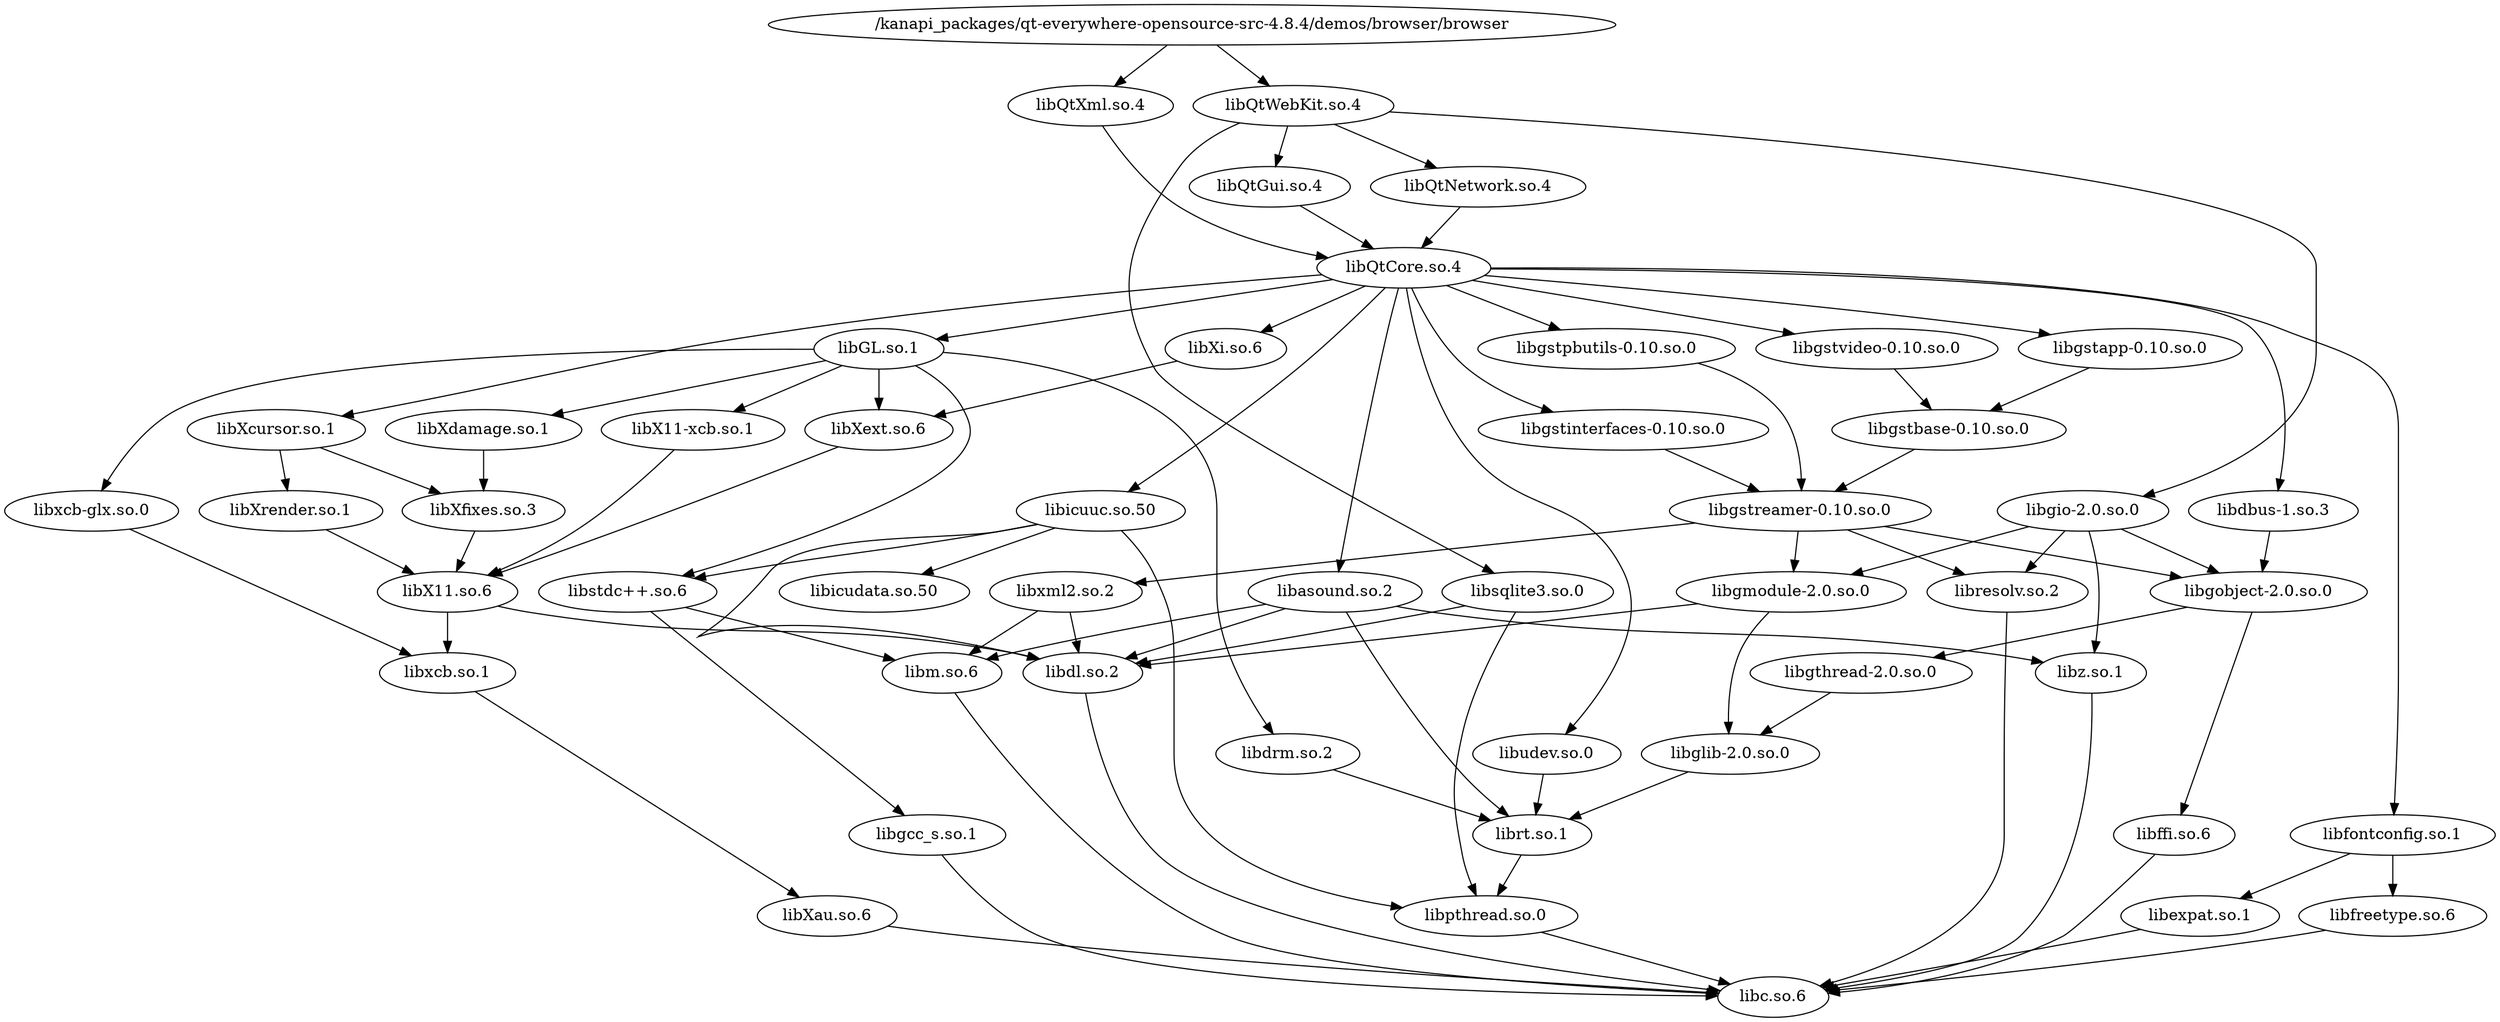digraph G {
	graph [layout=dot];
	_kanapi_packages_qt_everywhere_opensource_src_4_8_4_demos_browser_browser	 [label="/kanapi_packages/qt-everywhere-opensource-src-4.8.4/demos/browser/browser"];
	libQtWebKit_so_4	 [label="libQtWebKit.so.4"];
	_kanapi_packages_qt_everywhere_opensource_src_4_8_4_demos_browser_browser -> libQtWebKit_so_4;
	libQtXml_so_4	 [label="libQtXml.so.4"];
	_kanapi_packages_qt_everywhere_opensource_src_4_8_4_demos_browser_browser -> libQtXml_so_4;
	libsqlite3_so_0	 [label="libsqlite3.so.0"];
	libQtWebKit_so_4 -> libsqlite3_so_0;
	libQtGui_so_4	 [label="libQtGui.so.4"];
	libQtWebKit_so_4 -> libQtGui_so_4;
	libQtNetwork_so_4	 [label="libQtNetwork.so.4"];
	libQtWebKit_so_4 -> libQtNetwork_so_4;
	libgio_2_0_so_0	 [label="libgio-2.0.so.0"];
	libQtWebKit_so_4 -> libgio_2_0_so_0;
	libQtCore_so_4	 [label="libQtCore.so.4"];
	libQtNetwork_so_4 -> libQtCore_so_4;
	libQtXml_so_4 -> libQtCore_so_4;
	libQtGui_so_4 -> libQtCore_so_4;
	libgstinterfaces_0_10_so_0	 [label="libgstinterfaces-0.10.so.0"];
	libQtCore_so_4 -> libgstinterfaces_0_10_so_0;
	libgstpbutils_0_10_so_0	 [label="libgstpbutils-0.10.so.0"];
	libQtCore_so_4 -> libgstpbutils_0_10_so_0;
	libgstvideo_0_10_so_0	 [label="libgstvideo-0.10.so.0"];
	libQtCore_so_4 -> libgstvideo_0_10_so_0;
	libgstapp_0_10_so_0	 [label="libgstapp-0.10.so.0"];
	libQtCore_so_4 -> libgstapp_0_10_so_0;
	libGL_so_1	 [label="libGL.so.1"];
	libQtCore_so_4 -> libGL_so_1;
	libasound_so_2	 [label="libasound.so.2"];
	libQtCore_so_4 -> libasound_so_2;
	libicuuc_so_50	 [label="libicuuc.so.50"];
	libQtCore_so_4 -> libicuuc_so_50;
	libudev_so_0	 [label="libudev.so.0"];
	libQtCore_so_4 -> libudev_so_0;
	libfontconfig_so_1	 [label="libfontconfig.so.1"];
	libQtCore_so_4 -> libfontconfig_so_1;
	libdbus_1_so_3	 [label="libdbus-1.so.3"];
	libQtCore_so_4 -> libdbus_1_so_3;
	libXi_so_6	 [label="libXi.so.6"];
	libQtCore_so_4 -> libXi_so_6;
	libXcursor_so_1	 [label="libXcursor.so.1"];
	libQtCore_so_4 -> libXcursor_so_1;
	libgstreamer_0_10_so_0	 [label="libgstreamer-0.10.so.0"];
	libresolv_so_2	 [label="libresolv.so.2"];
	libgstreamer_0_10_so_0 -> libresolv_so_2;
	libgobject_2_0_so_0	 [label="libgobject-2.0.so.0"];
	libgstreamer_0_10_so_0 -> libgobject_2_0_so_0;
	libgmodule_2_0_so_0	 [label="libgmodule-2.0.so.0"];
	libgstreamer_0_10_so_0 -> libgmodule_2_0_so_0;
	libxml2_so_2	 [label="libxml2.so.2"];
	libgstreamer_0_10_so_0 -> libxml2_so_2;
	libgthread_2_0_so_0	 [label="libgthread-2.0.so.0"];
	libgobject_2_0_so_0 -> libgthread_2_0_so_0;
	libffi_so_6	 [label="libffi.so.6"];
	libgobject_2_0_so_0 -> libffi_so_6;
	libdl_so_2	 [label="libdl.so.2"];
	libgmodule_2_0_so_0 -> libdl_so_2;
	libglib_2_0_so_0	 [label="libglib-2.0.so.0"];
	libgmodule_2_0_so_0 -> libglib_2_0_so_0;
	libgthread_2_0_so_0 -> libglib_2_0_so_0;
	libxml2_so_2 -> libdl_so_2;
	libm_so_6	 [label="libm.so.6"];
	libxml2_so_2 -> libm_so_6;
	librt_so_1	 [label="librt.so.1"];
	libglib_2_0_so_0 -> librt_so_1;
	libc_so_6	 [label="libc.so.6"];
	libdl_so_2 -> libc_so_6;
	libresolv_so_2 -> libc_so_6;
	libgstinterfaces_0_10_so_0 -> libgstreamer_0_10_so_0;
	libgstpbutils_0_10_so_0 -> libgstreamer_0_10_so_0;
	libgstbase_0_10_so_0	 [label="libgstbase-0.10.so.0"];
	libgstvideo_0_10_so_0 -> libgstbase_0_10_so_0;
	libgstbase_0_10_so_0 -> libgstreamer_0_10_so_0;
	libgstapp_0_10_so_0 -> libgstbase_0_10_so_0;
	libXext_so_6	 [label="libXext.so.6"];
	libGL_so_1 -> libXext_so_6;
	libXdamage_so_1	 [label="libXdamage.so.1"];
	libGL_so_1 -> libXdamage_so_1;
	libX11_xcb_so_1	 [label="libX11-xcb.so.1"];
	libGL_so_1 -> libX11_xcb_so_1;
	libxcb_glx_so_0	 [label="libxcb-glx.so.0"];
	libGL_so_1 -> libxcb_glx_so_0;
	libdrm_so_2	 [label="libdrm.so.2"];
	libGL_so_1 -> libdrm_so_2;
	libstdc___so_6	 [label="libstdc++.so.6"];
	libGL_so_1 -> libstdc___so_6;
	libz_so_1	 [label="libz.so.1"];
	libasound_so_2 -> libz_so_1;
	libasound_so_2 -> libm_so_6;
	libasound_so_2 -> libdl_so_2;
	libasound_so_2 -> librt_so_1;
	libicudata_so_50	 [label="libicudata.so.50"];
	libicuuc_so_50 -> libicudata_so_50;
	libpthread_so_0	 [label="libpthread.so.0"];
	libicuuc_so_50 -> libpthread_so_0;
	libicuuc_so_50 -> libdl_so_2;
	libicuuc_so_50 -> libstdc___so_6;
	libX11_so_6	 [label="libX11.so.6"];
	libXext_so_6 -> libX11_so_6;
	libX11_xcb_so_1 -> libX11_so_6;
	libxcb_so_1	 [label="libxcb.so.1"];
	libXau_so_6	 [label="libXau.so.6"];
	libxcb_so_1 -> libXau_so_6;
	libXrender_so_1	 [label="libXrender.so.1"];
	libXrender_so_1 -> libX11_so_6;
	libX11_so_6 -> libxcb_so_1;
	libX11_so_6 -> libdl_so_2;
	libudev_so_0 -> librt_so_1;
	librt_so_1 -> libpthread_so_0;
	libfreetype_so_6	 [label="libfreetype.so.6"];
	libfreetype_so_6 -> libc_so_6;
	libfontconfig_so_1 -> libfreetype_so_6;
	libexpat_so_1	 [label="libexpat.so.1"];
	libfontconfig_so_1 -> libexpat_so_1;
	libdbus_1_so_3 -> libgobject_2_0_so_0;
	libXi_so_6 -> libXext_so_6;
	libXfixes_so_3	 [label="libXfixes.so.3"];
	libXfixes_so_3 -> libX11_so_6;
	libXcursor_so_1 -> libXrender_so_1;
	libXcursor_so_1 -> libXfixes_so_3;
	libpthread_so_0 -> libc_so_6;
	libstdc___so_6 -> libm_so_6;
	libgcc_s_so_1	 [label="libgcc_s.so.1"];
	libstdc___so_6 -> libgcc_s_so_1;
	libm_so_6 -> libc_so_6;
	libgcc_s_so_1 -> libc_so_6;
	libsqlite3_so_0 -> libpthread_so_0;
	libsqlite3_so_0 -> libdl_so_2;
	libgio_2_0_so_0 -> libgobject_2_0_so_0;
	libgio_2_0_so_0 -> libgmodule_2_0_so_0;
	libgio_2_0_so_0 -> libz_so_1;
	libgio_2_0_so_0 -> libresolv_so_2;
	libffi_so_6 -> libc_so_6;
	libXdamage_so_1 -> libXfixes_so_3;
	libxcb_glx_so_0 -> libxcb_so_1;
	libdrm_so_2 -> librt_so_1;
	libz_so_1 -> libc_so_6;
	libXau_so_6 -> libc_so_6;
	libexpat_so_1 -> libc_so_6;
}
